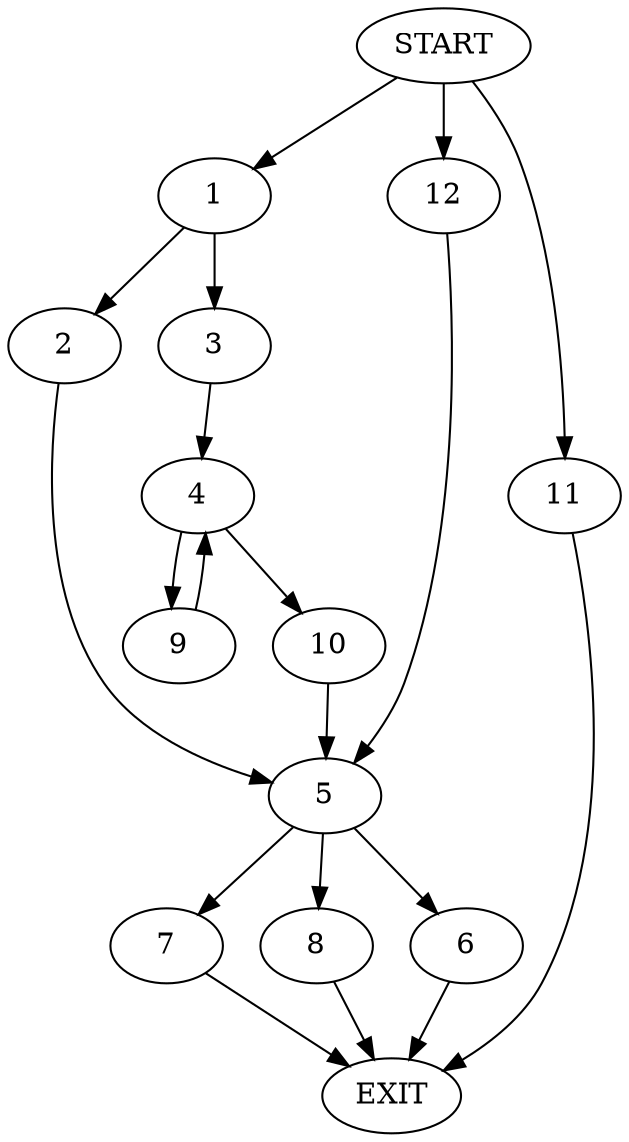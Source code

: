 digraph {
0 [label="START"]
13 [label="EXIT"]
0 -> 1
1 -> 2
1 -> 3
3 -> 4
2 -> 5
5 -> 6
5 -> 7
5 -> 8
6 -> 13
4 -> 9
4 -> 10
10 -> 5
9 -> 4
7 -> 13
0 -> 11
11 -> 13
0 -> 12
12 -> 5
8 -> 13
}
